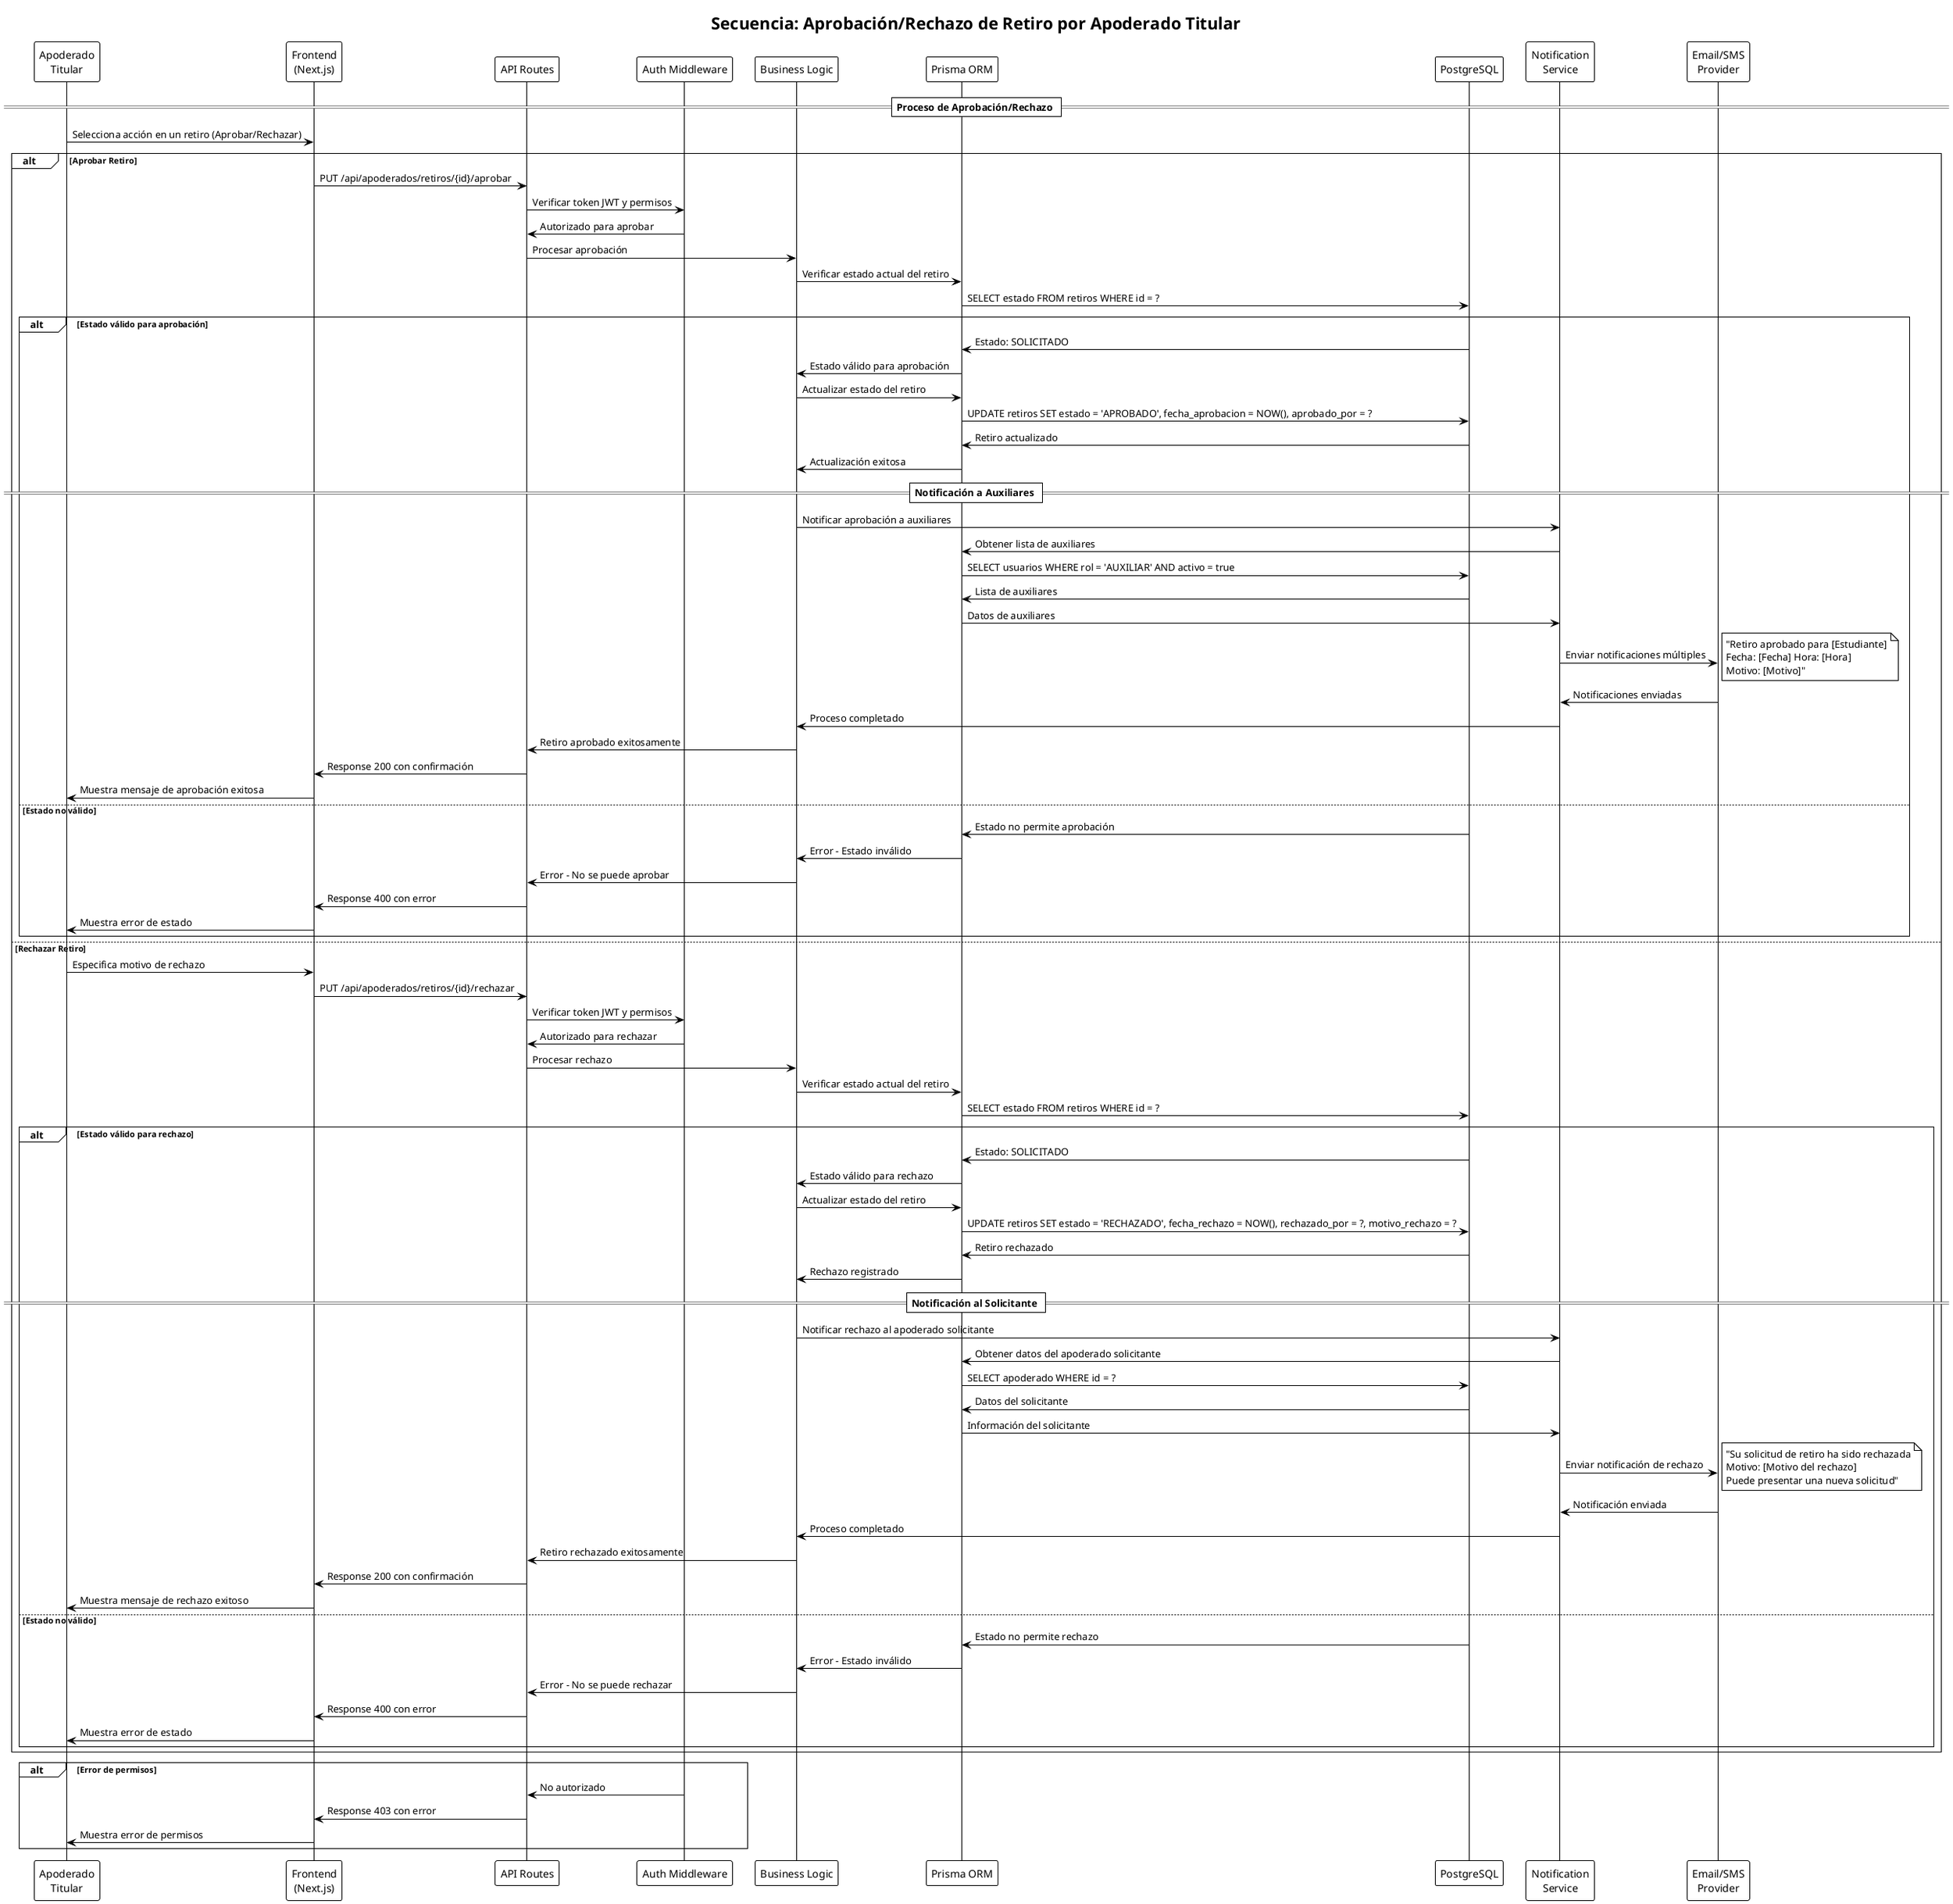 @startuml
!theme plain
title Secuencia: Aprobación/Rechazo de Retiro por Apoderado Titular

participant "Apoderado\nTitular" as A
participant "Frontend\n(Next.js)" as F
participant "API Routes" as API
participant "Auth Middleware" as Auth
participant "Business Logic" as BL
participant "Prisma ORM" as P
participant "PostgreSQL" as DB
participant "Notification\nService" as NS
participant "Email/SMS\nProvider" as ESP

== Proceso de Aprobación/Rechazo ==

A -> F: Selecciona acción en un retiro (Aprobar/Rechazar)

alt Aprobar Retiro
    F -> API: PUT /api/apoderados/retiros/{id}/aprobar
    API -> Auth: Verificar token JWT y permisos
    Auth -> API: Autorizado para aprobar
    API -> BL: Procesar aprobación
    BL -> P: Verificar estado actual del retiro
    P -> DB: SELECT estado FROM retiros WHERE id = ?
    
    alt Estado válido para aprobación
        DB -> P: Estado: SOLICITADO
        P -> BL: Estado válido para aprobación
        BL -> P: Actualizar estado del retiro
        P -> DB: UPDATE retiros SET estado = 'APROBADO', fecha_aprobacion = NOW(), aprobado_por = ?
        DB -> P: Retiro actualizado
        P -> BL: Actualización exitosa
        
        == Notificación a Auxiliares ==
        
        BL -> NS: Notificar aprobación a auxiliares
        NS -> P: Obtener lista de auxiliares
        P -> DB: SELECT usuarios WHERE rol = 'AUXILIAR' AND activo = true
        DB -> P: Lista de auxiliares
        P -> NS: Datos de auxiliares
        NS -> ESP: Enviar notificaciones múltiples
        note right: "Retiro aprobado para [Estudiante]\nFecha: [Fecha] Hora: [Hora]\nMotivo: [Motivo]"
        ESP -> NS: Notificaciones enviadas
        NS -> BL: Proceso completado
        
        BL -> API: Retiro aprobado exitosamente
        API -> F: Response 200 con confirmación
        F -> A: Muestra mensaje de aprobación exitosa
        
    else Estado no válido
        DB -> P: Estado no permite aprobación
        P -> BL: Error - Estado inválido
        BL -> API: Error - No se puede aprobar
        API -> F: Response 400 con error
        F -> A: Muestra error de estado
    end

else Rechazar Retiro
    A -> F: Especifica motivo de rechazo
    F -> API: PUT /api/apoderados/retiros/{id}/rechazar
    API -> Auth: Verificar token JWT y permisos
    Auth -> API: Autorizado para rechazar
    API -> BL: Procesar rechazo
    BL -> P: Verificar estado actual del retiro
    P -> DB: SELECT estado FROM retiros WHERE id = ?
    
    alt Estado válido para rechazo
        DB -> P: Estado: SOLICITADO
        P -> BL: Estado válido para rechazo
        BL -> P: Actualizar estado del retiro
        P -> DB: UPDATE retiros SET estado = 'RECHAZADO', fecha_rechazo = NOW(), rechazado_por = ?, motivo_rechazo = ?
        DB -> P: Retiro rechazado
        P -> BL: Rechazo registrado
        
        == Notificación al Solicitante ==
        
        BL -> NS: Notificar rechazo al apoderado solicitante
        NS -> P: Obtener datos del apoderado solicitante
        P -> DB: SELECT apoderado WHERE id = ?
        DB -> P: Datos del solicitante
        P -> NS: Información del solicitante
        NS -> ESP: Enviar notificación de rechazo
        note right: "Su solicitud de retiro ha sido rechazada\nMotivo: [Motivo del rechazo]\nPuede presentar una nueva solicitud"
        ESP -> NS: Notificación enviada
        NS -> BL: Proceso completado
        
        BL -> API: Retiro rechazado exitosamente
        API -> F: Response 200 con confirmación
        F -> A: Muestra mensaje de rechazo exitoso
        
    else Estado no válido
        DB -> P: Estado no permite rechazo
        P -> BL: Error - Estado inválido
        BL -> API: Error - No se puede rechazar
        API -> F: Response 400 con error
        F -> A: Muestra error de estado
    end
end

alt Error de permisos
    Auth -> API: No autorizado
    API -> F: Response 403 con error
    F -> A: Muestra error de permisos
end

@enduml

